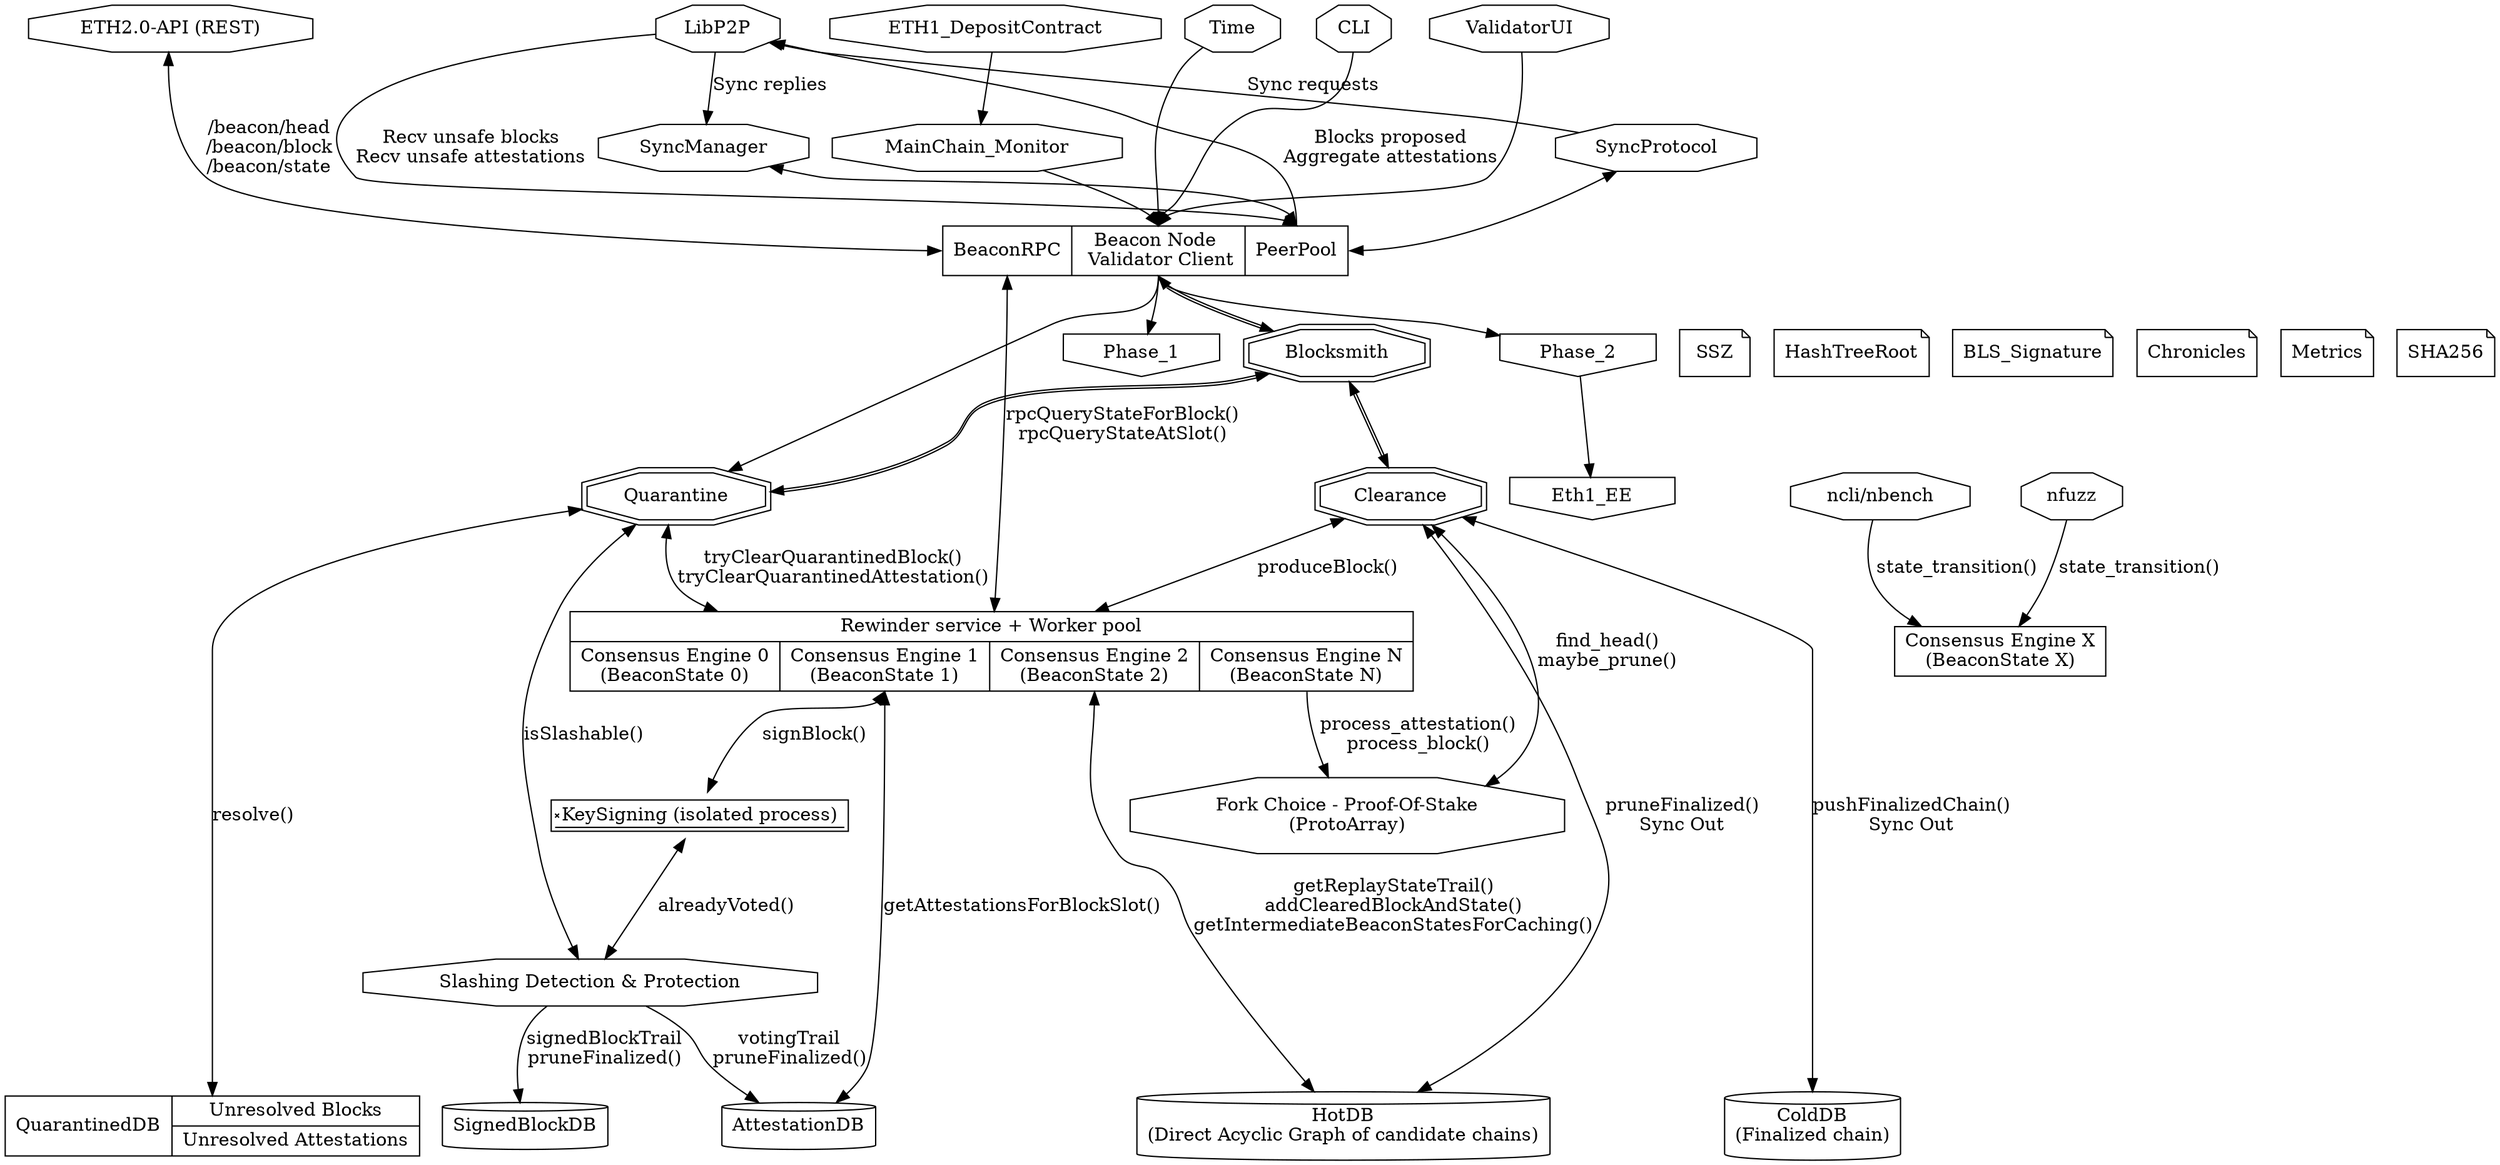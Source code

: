 digraph architecture{
  node [shape = signature]; KeySigning [label="KeySigning (isolated process)"];
  node [shape = octagon]; SyncManager SyncProtocol MainChain_Monitor Time CLI ValidatorUI Slashing LibP2P ETH2_API ncli nfuzz ForkChoice;
  ETH2_API [label="ETH2.0-API (REST)"];
  Slashing [label="Slashing Detection & Protection"];
  ForkChoice [label="Fork Choice - Proof-Of-Stake\n(ProtoArray)"];
  {rank = source; ETH1_DepositContract LibP2P ETH2_API CLI Time ValidatorUI;}

  node [shape = record] BeaconNode;
  BeaconNode [label="<rpc> BeaconRPC | <nbc> Beacon Node \n Validator Client | <PeerPool>PeerPool"]

  ncli [label="ncli/nbench"];
  {rank = same; ncli; nfuzz;}

  node [shape = doubleoctagon]; Blocksmith Quarantine Clearance;
  node [shape = invhouse]; Phase_1 Phase_2 Eth1_EE;
  node [shape = note] SSZ HashTreeRoot BLS_Signature Chronicles Metrics SHA256
  {rank = same; Blocksmith Phase_1 Phase_2 SSZ HashTreeRoot BLS_Signature Chronicles Metrics SHA256;}

  BeaconNode:nbc -> Phase_1
  BeaconNode:nbc -> Phase_2
  Phase_2 -> Eth1_EE

  node [shape = record]; QuarantinedDB;
  QuarantinedDB [label="QuarantinedDB | {Unresolved Blocks | Unresolved Attestations}"];

  node [shape = record]; Rewinder;
  node [shape = box]; BeaconState_X;
  BeaconState_X [label="Consensus Engine X\n(BeaconState X)"]

  Rewinder [label="{Rewinder service + Worker pool|{<bs0>Consensus Engine 0\n(BeaconState 0)|<bs1>Consensus Engine 1\n(BeaconState 1)|<bs2>Consensus Engine 2\n(BeaconState 2)|<bsN>Consensus Engine N\n(BeaconState N)}}"];
  {rank = same; Rewinder BeaconState_X;}

  node [shape = cylinder]; AttestationDB HotDB ColdDB;
  {rank = sink; AttestationDB SignedBlockDB HotDB ColdDB QuarantinedDB;}
  HotDB [label="HotDB\n(Direct Acyclic Graph of candidate chains)"]
  ColdDB [label="ColdDB\n(Finalized chain)"]

  {rank = same; MainChain_Monitor SyncManager SyncProtocol;}
  ETH1_DepositContract -> MainChain_Monitor
  MainChain_Monitor -> BeaconNode:nbc

  SyncManager -> BeaconNode:PeerPool [dir=both]
  SyncProtocol -> BeaconNode:PeerPool [dir=both]

  CLI -> BeaconNode:nbc
  ValidatorUI -> BeaconNode:nbc
  Time -> BeaconNode:nbc
  BeaconNode:nbc -> Blocksmith [dir=both color="black:black"]
  BeaconNode:nbc -> Quarantine
  Blocksmith -> Quarantine [dir=both color="black:black"]
  Blocksmith -> Clearance [dir=both color="black:black"]
  Quarantine -> QuarantinedDB [dir=both label="resolve()"]

  ncli -> BeaconState_X [label="state_transition()"]
  nfuzz -> BeaconState_X [label="state_transition()"]

  SyncProtocol -> LibP2P [label="Sync requests"]
  LibP2P -> SyncManager [label="Sync replies"]

  LibP2P -> BeaconNode:PeerPool [label="Recv unsafe blocks\nRecv unsafe attestations"]
  BeaconNode:PeerPool -> LibP2P [label="Blocks proposed\nAggregate attestations"]
  ETH2_API -> BeaconNode:rpc [dir="both", label="/beacon/head\n/beacon/block\n/beacon/state"]

  BeaconNode:rpc -> Rewinder [dir="both", label="rpcQueryStateForBlock()\nrpcQueryStateAtSlot()"]

  Clearance -> ForkChoice [dir="both", label="find_head()\nmaybe_prune()"]
  Rewinder:bsN -> ForkChoice [label="process_attestation()\nprocess_block()"]

  Quarantine -> Slashing [dir="both", label="isSlashable()"]
  Rewinder:bs1 -> KeySigning [dir="both", label="signBlock()"]
  KeySigning -> Slashing [dir="both", label="alreadyVoted()"]
  Slashing -> AttestationDB [label="votingTrail\npruneFinalized()"]
  Slashing -> SignedBlockDB [label="signedBlockTrail\npruneFinalized()"]
  Rewinder:bs1 -> AttestationDB [dir="both", label="getAttestationsForBlockSlot()"]

  Clearance -> HotDB [dir="both", label="pruneFinalized()\nSync Out"]

  Rewinder:bs2 -> HotDB [dir="both", label="getReplayStateTrail()\naddClearedBlockAndState()\ngetIntermediateBeaconStatesForCaching()"]

  Quarantine -> Rewinder [dir="both", label="tryClearQuarantinedBlock()\ntryClearQuarantinedAttestation()"]
  Clearance -> Rewinder [dir="both", label="produceBlock()"]


  Clearance -> ColdDB [dir="both", label="pushFinalizedChain()\nSync Out"]
}

